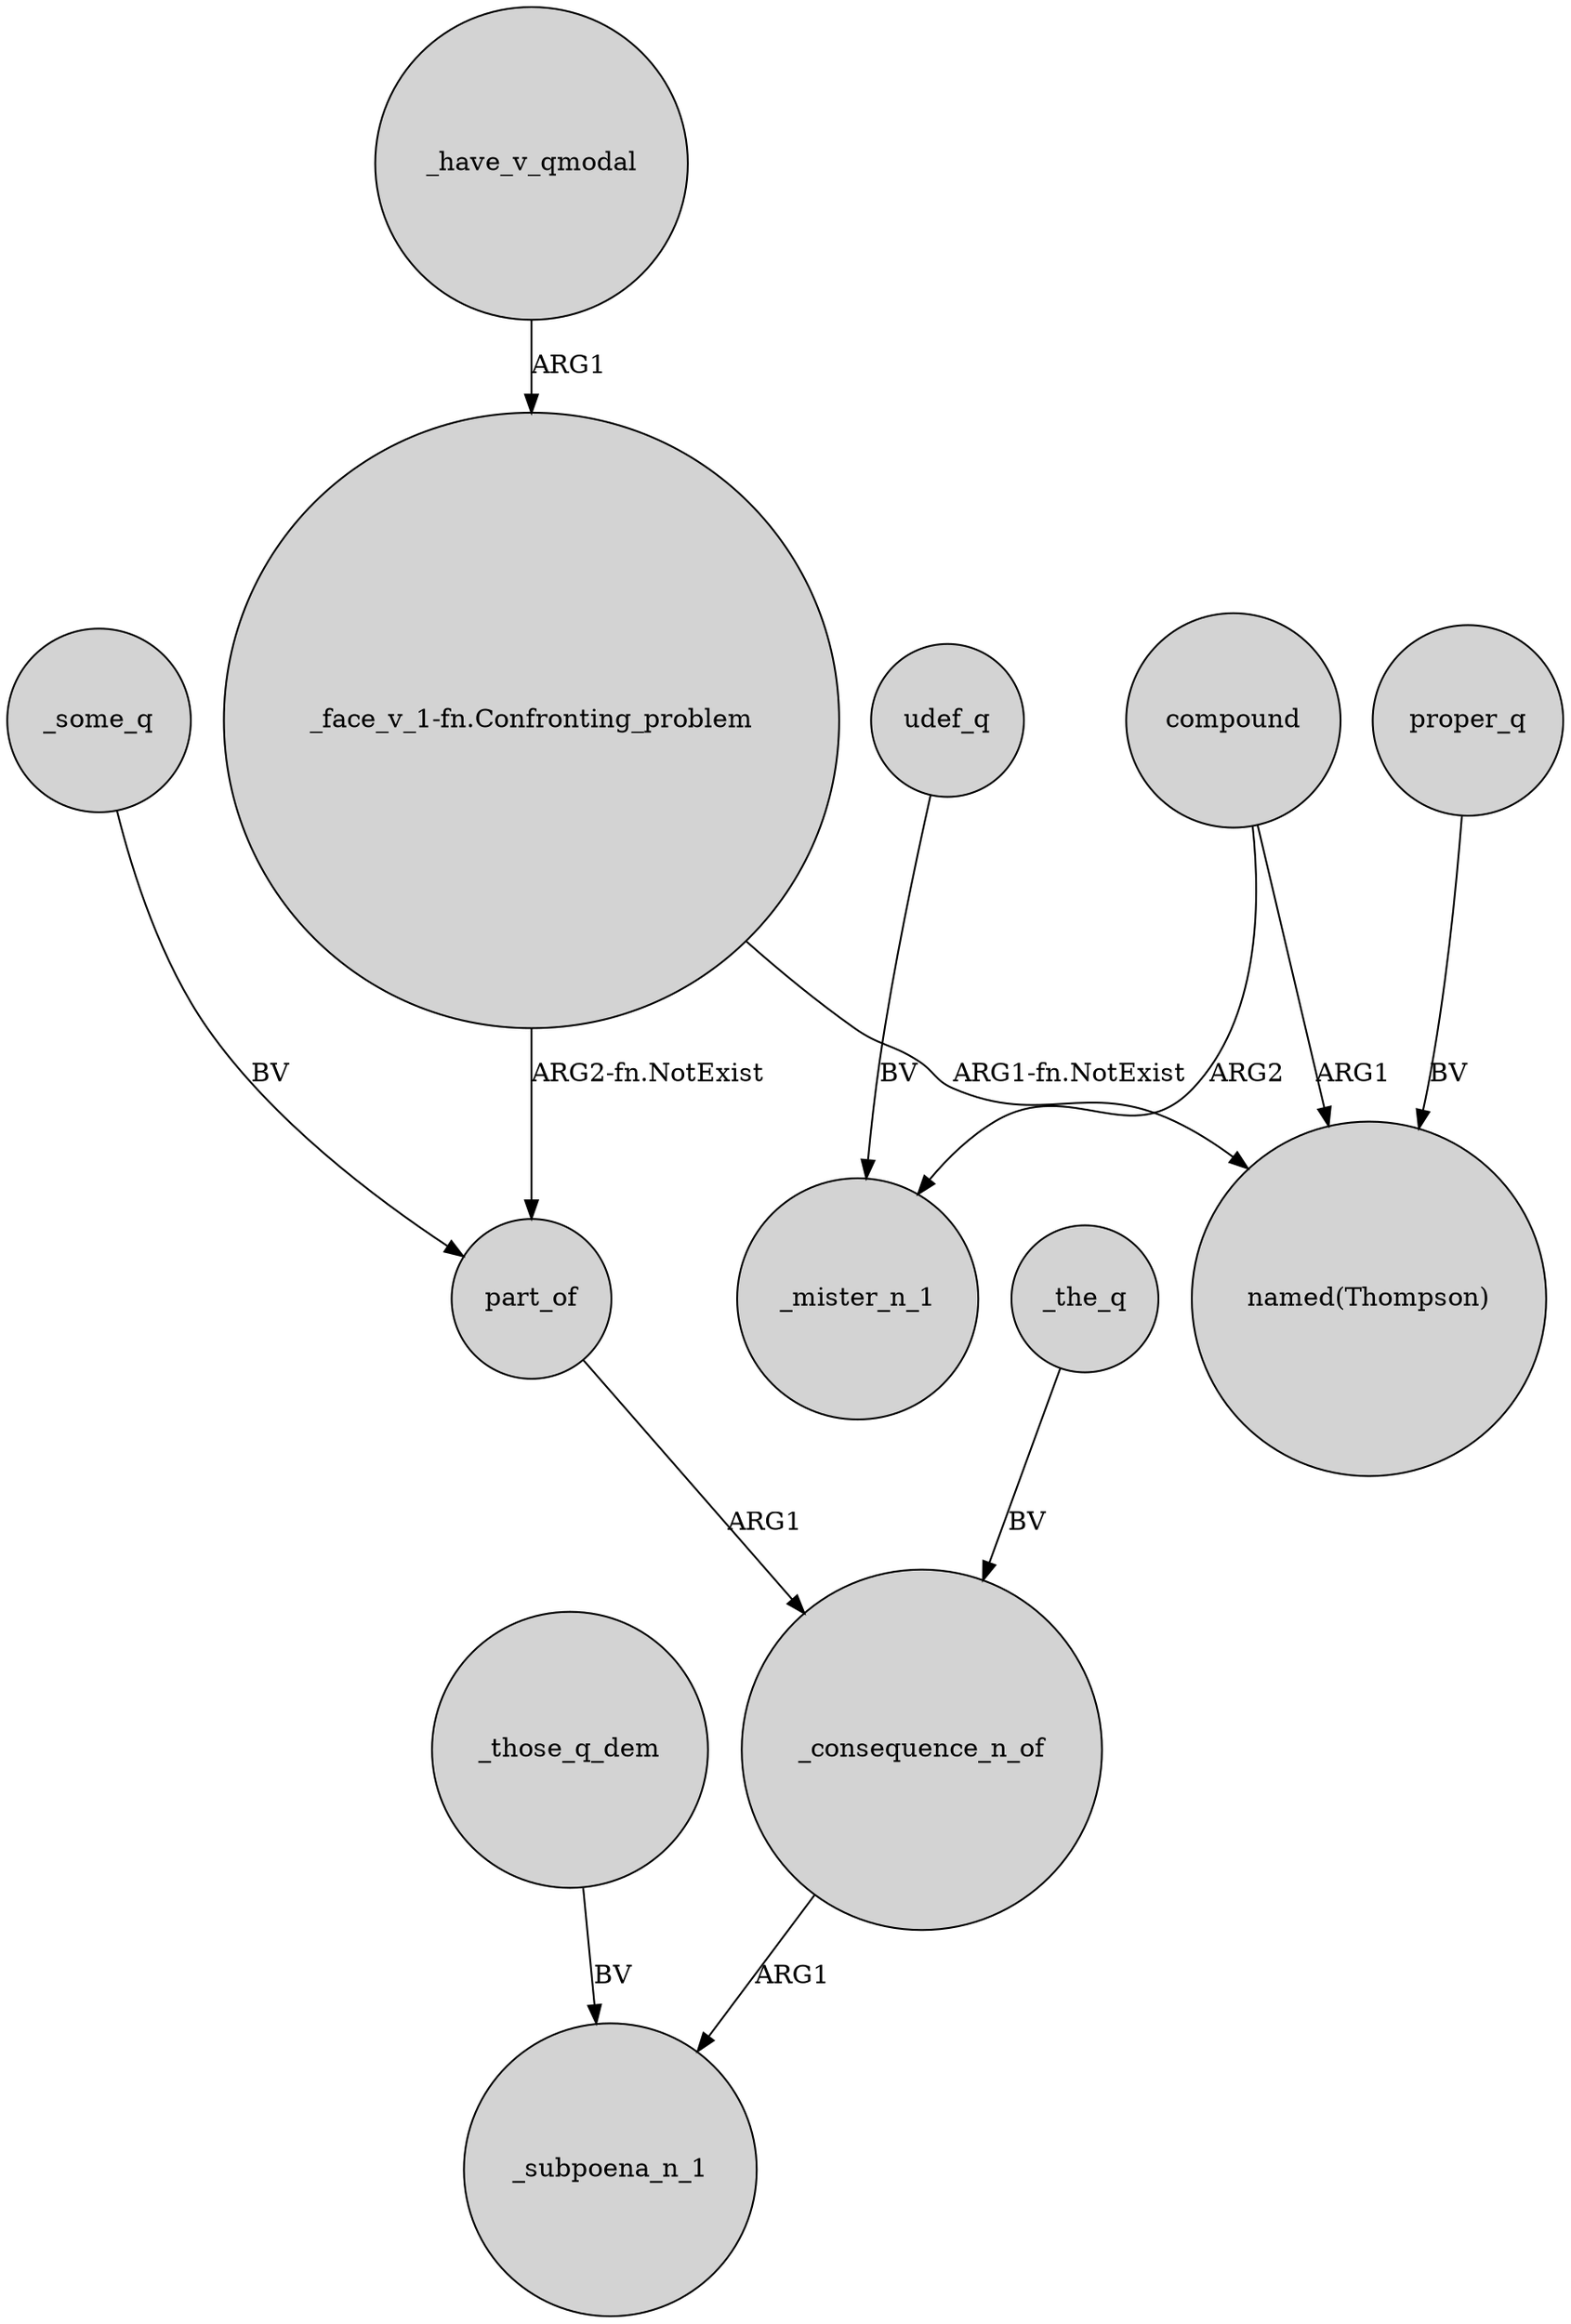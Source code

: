 digraph {
	node [shape=circle style=filled]
	compound -> "named(Thompson)" [label=ARG1]
	_have_v_qmodal -> "_face_v_1-fn.Confronting_problem" [label=ARG1]
	udef_q -> _mister_n_1 [label=BV]
	_consequence_n_of -> _subpoena_n_1 [label=ARG1]
	_those_q_dem -> _subpoena_n_1 [label=BV]
	"_face_v_1-fn.Confronting_problem" -> part_of [label="ARG2-fn.NotExist"]
	part_of -> _consequence_n_of [label=ARG1]
	"_face_v_1-fn.Confronting_problem" -> "named(Thompson)" [label="ARG1-fn.NotExist"]
	_the_q -> _consequence_n_of [label=BV]
	proper_q -> "named(Thompson)" [label=BV]
	compound -> _mister_n_1 [label=ARG2]
	_some_q -> part_of [label=BV]
}
